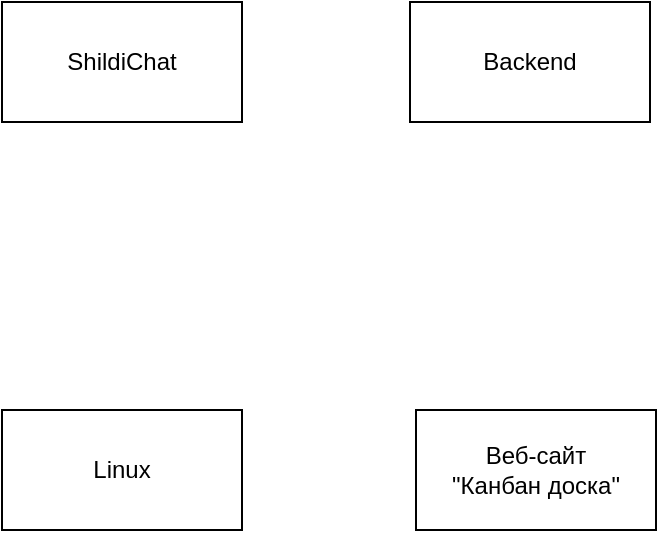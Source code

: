 <mxfile version="21.6.8" type="github" pages="2">
  <diagram name="system design" id="SgtEmG0GpjzjVtyweG8o">
    <mxGraphModel dx="-83" dy="8094" grid="0" gridSize="10" guides="1" tooltips="1" connect="1" arrows="1" fold="1" page="0" pageScale="1" pageWidth="827" pageHeight="1169" math="0" shadow="0">
      <root>
        <mxCell id="0" />
        <mxCell id="1" parent="0" />
        <mxCell id="_60mDyvAbEM9UX_iTlZ9-1" value="ShildiChat" style="rounded=0;whiteSpace=wrap;html=1;" vertex="1" parent="1">
          <mxGeometry x="960" y="-7600" width="120" height="60" as="geometry" />
        </mxCell>
        <mxCell id="_60mDyvAbEM9UX_iTlZ9-2" value="Backend" style="rounded=0;whiteSpace=wrap;html=1;" vertex="1" parent="1">
          <mxGeometry x="1164" y="-7600" width="120" height="60" as="geometry" />
        </mxCell>
        <mxCell id="_60mDyvAbEM9UX_iTlZ9-3" value="Linux" style="rounded=0;whiteSpace=wrap;html=1;" vertex="1" parent="1">
          <mxGeometry x="960" y="-7396" width="120" height="60" as="geometry" />
        </mxCell>
        <mxCell id="_60mDyvAbEM9UX_iTlZ9-5" value="Веб-сайт&lt;br&gt;&quot;Канбан доска&quot;&lt;br&gt;" style="rounded=0;whiteSpace=wrap;html=1;" vertex="1" parent="1">
          <mxGeometry x="1167" y="-7396" width="120" height="60" as="geometry" />
        </mxCell>
      </root>
    </mxGraphModel>
  </diagram>
  <diagram id="bE5wVsmSxk-BZoCILN0T" name="юзкейсы">
    <mxGraphModel dx="4880" dy="3485" grid="0" gridSize="10" guides="1" tooltips="1" connect="1" arrows="1" fold="1" page="0" pageScale="1" pageWidth="827" pageHeight="1169" math="0" shadow="0">
      <root>
        <mxCell id="0" />
        <mxCell id="1" parent="0" />
        <mxCell id="_CpVrrbbG1iA5oKgUDlh-3" style="rounded=0;orthogonalLoop=1;jettySize=auto;html=1;endArrow=none;endFill=0;" edge="1" parent="1" source="_CpVrrbbG1iA5oKgUDlh-1" target="_CpVrrbbG1iA5oKgUDlh-2">
          <mxGeometry relative="1" as="geometry" />
        </mxCell>
        <mxCell id="_CpVrrbbG1iA5oKgUDlh-1" value="Пользователь&lt;br&gt;ShildiChat" style="shape=umlActor;verticalLabelPosition=bottom;verticalAlign=top;html=1;outlineConnect=0;" vertex="1" parent="1">
          <mxGeometry x="-94" y="81" width="30" height="60" as="geometry" />
        </mxCell>
        <mxCell id="_CpVrrbbG1iA5oKgUDlh-5" style="rounded=0;orthogonalLoop=1;jettySize=auto;html=1;endArrow=none;endFill=0;" edge="1" parent="1" source="_CpVrrbbG1iA5oKgUDlh-1" target="_CpVrrbbG1iA5oKgUDlh-4">
          <mxGeometry relative="1" as="geometry">
            <mxPoint x="-169" y="165" as="sourcePoint" />
            <mxPoint x="72" y="76" as="targetPoint" />
          </mxGeometry>
        </mxCell>
        <mxCell id="_CpVrrbbG1iA5oKgUDlh-10" value="ShildiChat" style="swimlane;whiteSpace=wrap;html=1;" vertex="1" parent="1">
          <mxGeometry x="24" y="-269" width="421" height="385" as="geometry" />
        </mxCell>
        <mxCell id="_CpVrrbbG1iA5oKgUDlh-2" value="Открыть экран чата" style="ellipse;whiteSpace=wrap;html=1;" vertex="1" parent="_CpVrrbbG1iA5oKgUDlh-10">
          <mxGeometry x="31" y="67" width="120" height="80" as="geometry" />
        </mxCell>
        <mxCell id="_CpVrrbbG1iA5oKgUDlh-6" value="Добавить виджет" style="ellipse;whiteSpace=wrap;html=1;" vertex="1" parent="_CpVrrbbG1iA5oKgUDlh-10">
          <mxGeometry x="250" y="67" width="120" height="80" as="geometry" />
        </mxCell>
        <mxCell id="_CpVrrbbG1iA5oKgUDlh-7" style="rounded=0;orthogonalLoop=1;jettySize=auto;html=1;endArrow=none;endFill=0;dashed=1;" edge="1" parent="_CpVrrbbG1iA5oKgUDlh-10" source="_CpVrrbbG1iA5oKgUDlh-2" target="_CpVrrbbG1iA5oKgUDlh-6">
          <mxGeometry relative="1" as="geometry" />
        </mxCell>
        <mxCell id="_CpVrrbbG1iA5oKgUDlh-8" value="&amp;lt;&amp;lt;extend&amp;gt;&amp;gt;" style="edgeLabel;html=1;align=center;verticalAlign=middle;resizable=0;points=[];" vertex="1" connectable="0" parent="_CpVrrbbG1iA5oKgUDlh-7">
          <mxGeometry x="-0.164" y="-1" relative="1" as="geometry">
            <mxPoint as="offset" />
          </mxGeometry>
        </mxCell>
        <mxCell id="_CpVrrbbG1iA5oKgUDlh-13" value="Канбан-доска" style="swimlane;whiteSpace=wrap;html=1;" vertex="1" parent="1">
          <mxGeometry x="24" y="141" width="421" height="373" as="geometry" />
        </mxCell>
        <mxCell id="_CpVrrbbG1iA5oKgUDlh-4" value="Управление задачами" style="ellipse;whiteSpace=wrap;html=1;" vertex="1" parent="_CpVrrbbG1iA5oKgUDlh-13">
          <mxGeometry x="29" y="55" width="120" height="80" as="geometry" />
        </mxCell>
        <mxCell id="_CpVrrbbG1iA5oKgUDlh-14" style="rounded=0;orthogonalLoop=1;jettySize=auto;html=1;endArrow=none;endFill=0;" edge="1" parent="1" source="_CpVrrbbG1iA5oKgUDlh-15" target="_CpVrrbbG1iA5oKgUDlh-18">
          <mxGeometry relative="1" as="geometry" />
        </mxCell>
        <mxCell id="_CpVrrbbG1iA5oKgUDlh-15" value="Пользователь&lt;br&gt;ShildiChat" style="shape=umlActor;verticalLabelPosition=bottom;verticalAlign=top;html=1;outlineConnect=0;" vertex="1" parent="1">
          <mxGeometry x="793" y="-171" width="30" height="60" as="geometry" />
        </mxCell>
        <mxCell id="_CpVrrbbG1iA5oKgUDlh-16" style="rounded=0;orthogonalLoop=1;jettySize=auto;html=1;endArrow=none;endFill=0;" edge="1" parent="1" source="_CpVrrbbG1iA5oKgUDlh-15" target="_CpVrrbbG1iA5oKgUDlh-22">
          <mxGeometry relative="1" as="geometry">
            <mxPoint x="604" y="149" as="sourcePoint" />
            <mxPoint x="845" y="60" as="targetPoint" />
          </mxGeometry>
        </mxCell>
        <mxCell id="_CpVrrbbG1iA5oKgUDlh-17" value="ShildiChat" style="swimlane;whiteSpace=wrap;html=1;" vertex="1" parent="1">
          <mxGeometry x="906" y="-280" width="421" height="385" as="geometry" />
        </mxCell>
        <mxCell id="_CpVrrbbG1iA5oKgUDlh-18" value="Открыть экран чата" style="ellipse;whiteSpace=wrap;html=1;" vertex="1" parent="_CpVrrbbG1iA5oKgUDlh-17">
          <mxGeometry x="31" y="67" width="120" height="80" as="geometry" />
        </mxCell>
        <mxCell id="_CpVrrbbG1iA5oKgUDlh-19" value="Добавить виджет" style="ellipse;whiteSpace=wrap;html=1;" vertex="1" parent="_CpVrrbbG1iA5oKgUDlh-17">
          <mxGeometry x="250" y="67" width="120" height="80" as="geometry" />
        </mxCell>
        <mxCell id="_CpVrrbbG1iA5oKgUDlh-20" style="rounded=0;orthogonalLoop=1;jettySize=auto;html=1;endArrow=none;endFill=0;dashed=1;" edge="1" parent="_CpVrrbbG1iA5oKgUDlh-17" source="_CpVrrbbG1iA5oKgUDlh-18" target="_CpVrrbbG1iA5oKgUDlh-19">
          <mxGeometry relative="1" as="geometry" />
        </mxCell>
        <mxCell id="_CpVrrbbG1iA5oKgUDlh-21" value="&amp;lt;&amp;lt;extend&amp;gt;&amp;gt;" style="edgeLabel;html=1;align=center;verticalAlign=middle;resizable=0;points=[];" vertex="1" connectable="0" parent="_CpVrrbbG1iA5oKgUDlh-20">
          <mxGeometry x="-0.164" y="-1" relative="1" as="geometry">
            <mxPoint as="offset" />
          </mxGeometry>
        </mxCell>
        <mxCell id="_CpVrrbbG1iA5oKgUDlh-22" value="Управление задачами" style="ellipse;whiteSpace=wrap;html=1;" vertex="1" parent="_CpVrrbbG1iA5oKgUDlh-17">
          <mxGeometry x="37" y="171" width="120" height="80" as="geometry" />
        </mxCell>
        <mxCell id="_CpVrrbbG1iA5oKgUDlh-23" value="Канбан-доска" style="swimlane;whiteSpace=wrap;html=1;" vertex="1" parent="1">
          <mxGeometry x="57" y="1003" width="616" height="510" as="geometry" />
        </mxCell>
        <mxCell id="_CpVrrbbG1iA5oKgUDlh-24" value="Включить nuke-password в настройках" style="ellipse;whiteSpace=wrap;html=1;" vertex="1" parent="_CpVrrbbG1iA5oKgUDlh-23">
          <mxGeometry x="412" y="65" width="120" height="80" as="geometry" />
        </mxCell>
        <mxCell id="_CpVrrbbG1iA5oKgUDlh-25" value="Ввести nuke-пароль&amp;nbsp;" style="ellipse;whiteSpace=wrap;html=1;" vertex="1" parent="_CpVrrbbG1iA5oKgUDlh-23">
          <mxGeometry x="206" y="135" width="120" height="80" as="geometry" />
        </mxCell>
        <mxCell id="_CpVrrbbG1iA5oKgUDlh-26" value="?? подтвердить активацию фичи" style="ellipse;whiteSpace=wrap;html=1;" vertex="1" parent="_CpVrrbbG1iA5oKgUDlh-23">
          <mxGeometry x="390" y="215" width="120" height="80" as="geometry" />
        </mxCell>
        <mxCell id="_CpVrrbbG1iA5oKgUDlh-27" style="rounded=0;orthogonalLoop=1;jettySize=auto;html=1;endArrow=none;endFill=0;dashed=1;" edge="1" parent="_CpVrrbbG1iA5oKgUDlh-23" source="_CpVrrbbG1iA5oKgUDlh-25" target="_CpVrrbbG1iA5oKgUDlh-24">
          <mxGeometry relative="1" as="geometry">
            <mxPoint x="196" y="212" as="sourcePoint" />
            <mxPoint x="295" y="212" as="targetPoint" />
          </mxGeometry>
        </mxCell>
        <mxCell id="_CpVrrbbG1iA5oKgUDlh-28" value="&amp;lt;&amp;lt;include&amp;gt;&amp;gt;" style="edgeLabel;html=1;align=center;verticalAlign=middle;resizable=0;points=[];" vertex="1" connectable="0" parent="_CpVrrbbG1iA5oKgUDlh-27">
          <mxGeometry x="-0.164" y="-1" relative="1" as="geometry">
            <mxPoint as="offset" />
          </mxGeometry>
        </mxCell>
      </root>
    </mxGraphModel>
  </diagram>
</mxfile>
